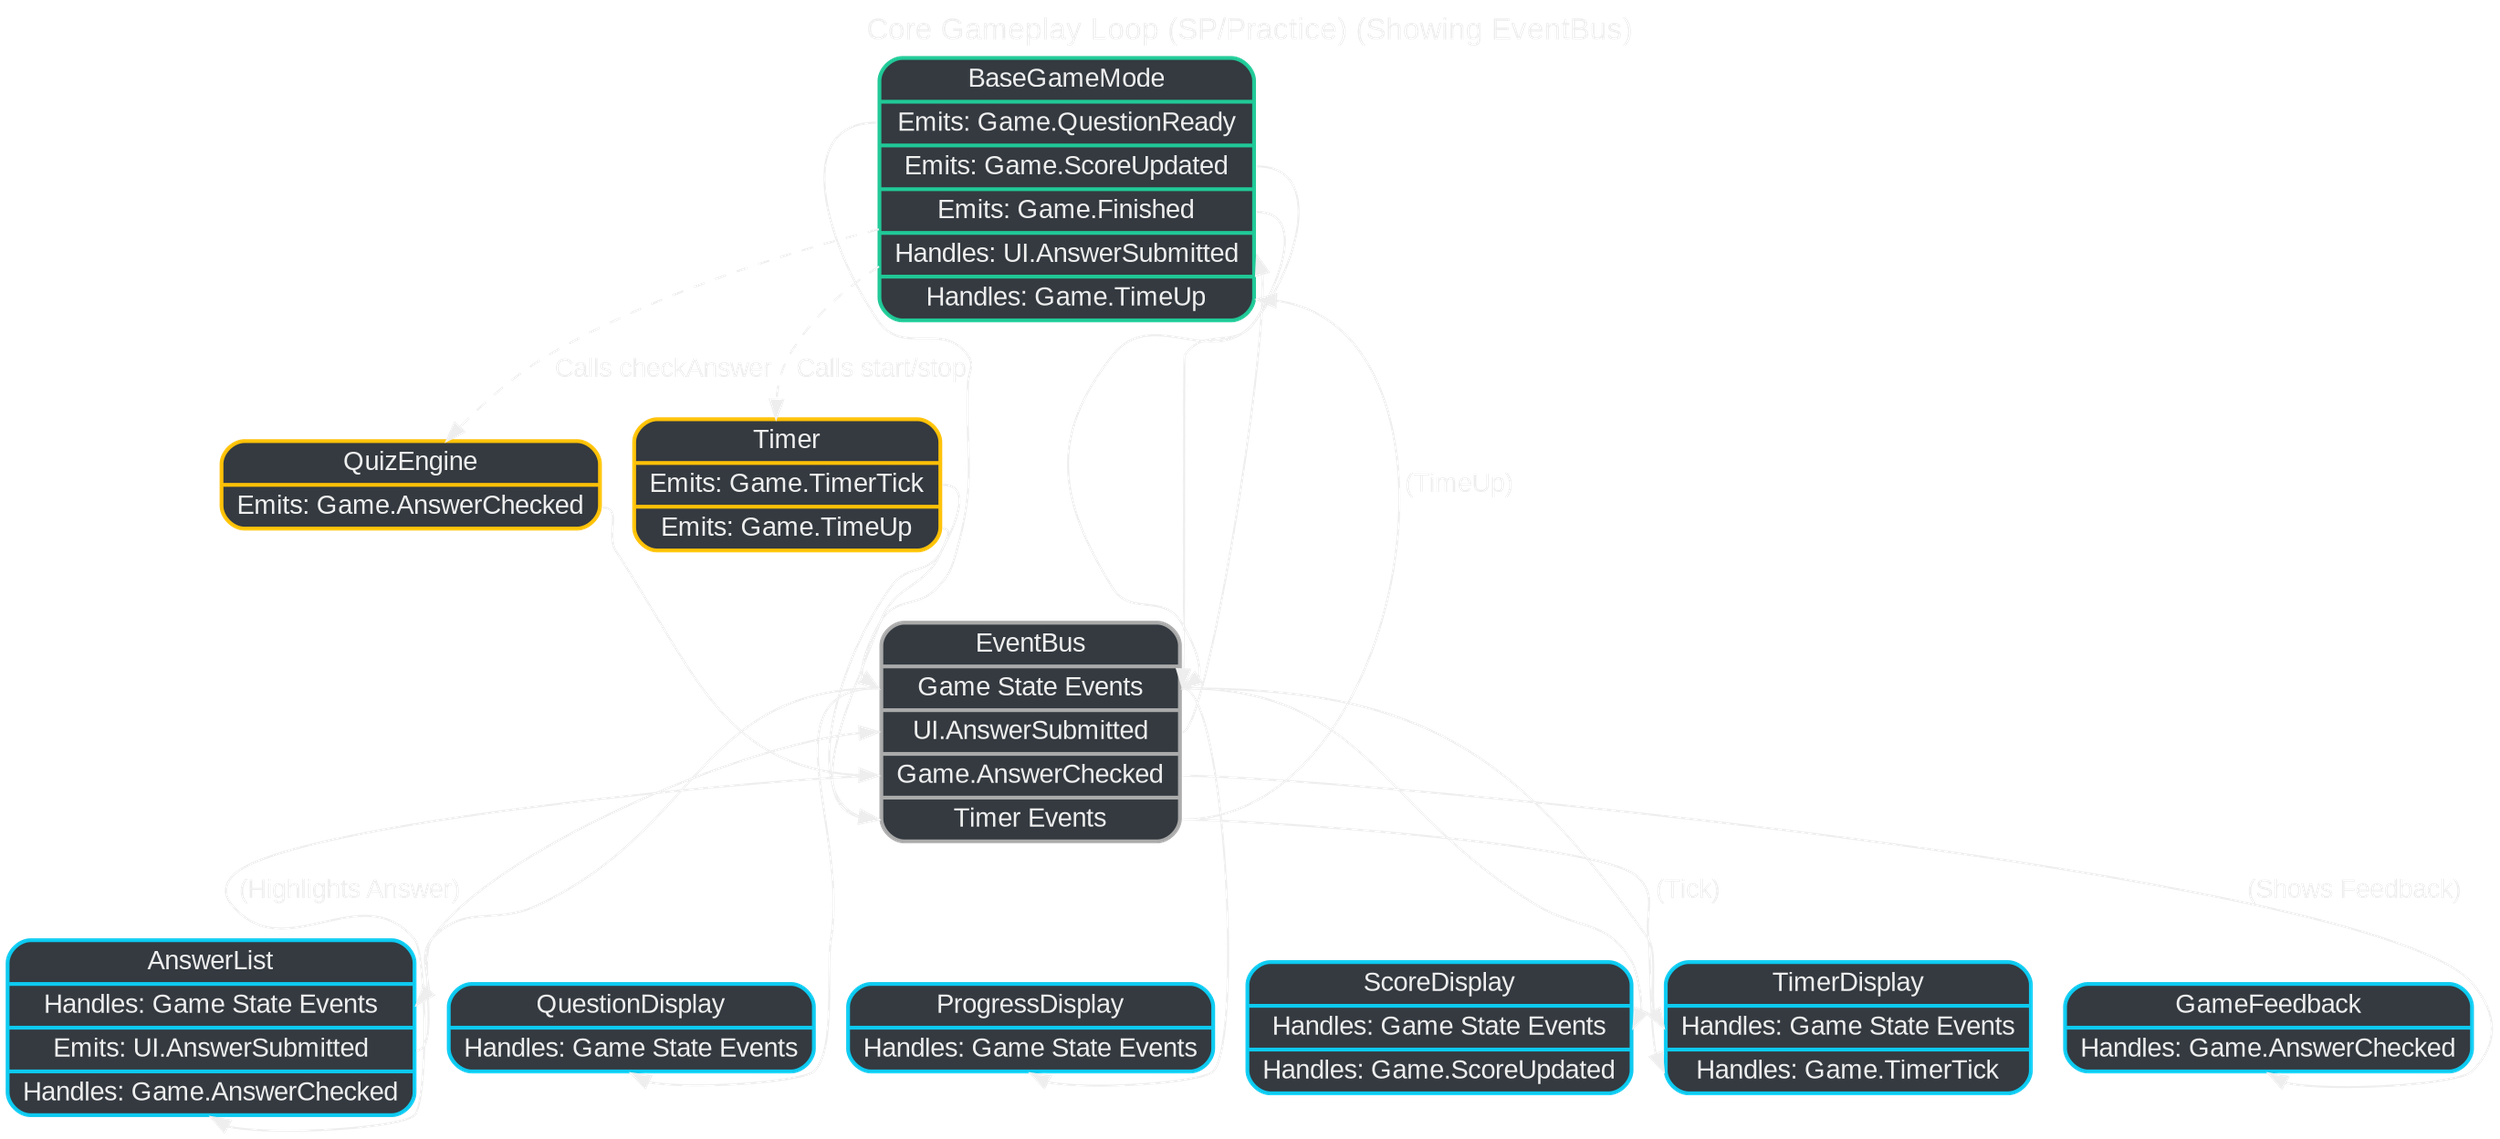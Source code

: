 digraph GameplayLoop_WithBus {
    rankdir=TD;
    sep="0.6";
    overlap=false;
    bgcolor="transparent";
    fontname="Arial";
    node [shape=box, style="rounded,filled", fontcolor="#eeeeee", color="#eeeeee", fontname="Arial"];
    edge [fontcolor="#eeeeee", color="#eeeeee", fontname="Arial"];
    graph [label="Core Gameplay Loop (SP/Practice) (Showing EventBus)", labelloc=t, fontsize=16, fontcolor="#eeeeee"];

    // Node Styles (Dark fill, specific border remains)
    BaseGameMode [shape="record", fillcolor="#343a40", color="#20c997", penwidth=2,
                  label="{ BaseGameMode | {<emits_qready> Emits: Game.QuestionReady} | {<emits_score> Emits: Game.ScoreUpdated} | {<emits_finish> Emits: Game.Finished} | {<handles_ui> Handles: UI.AnswerSubmitted} | {<handles_timer> Handles: Game.TimeUp} }"]; // Specific emits
    QuizEngine [shape="record", fillcolor="#343a40", color="#ffc107", penwidth=2,
                label="{ QuizEngine | {<emits_logic> Emits: Game.AnswerChecked} }"]; // Specific emit
    Timer [shape="record", fillcolor="#343a40", color="#ffc107", penwidth=2,
           label="{ Timer | {<emits_tick> Emits: Game.TimerTick} | {<emits_timeup> Emits: Game.TimeUp} }"]; // Specific emits
    QuestionDisplayComponent [shape="record", fillcolor="#343a40", color="#0dcaf0", penwidth=2,
                              label="{ QuestionDisplay | {<handles_state> Handles: Game State Events} }"]; // Handles grouped event
    AnswerListComponent [shape="record", fillcolor="#343a40", color="#0dcaf0", penwidth=2,
                         label="{ AnswerList | {<handles_state> Handles: Game State Events} | {<emits_ui> Emits: UI.AnswerSubmitted} | {<handles_logic> Handles: Game.AnswerChecked} }"]; // Handles grouped state
    ProgressDisplayComponent [shape="record", fillcolor="#343a40", color="#0dcaf0", penwidth=2,
                              label="{ ProgressDisplay | {<handles_state> Handles: Game State Events} }"]; // Handles grouped event
    ScoreDisplayComponent [shape="record", fillcolor="#343a40", color="#0dcaf0", penwidth=2,
                         label="{ ScoreDisplay | {<handles_state> Handles: Game State Events} | {<handles_score> Handles: Game.ScoreUpdated} }"]; // Handles grouped state, maybe specific score?
    TimerDisplayComponent [shape="record", fillcolor="#343a40", color="#0dcaf0", penwidth=2,
                           label="{ TimerDisplay | {<handles_state> Handles: Game State Events} | {<handles_timer> Handles: Game.TimerTick} }"]; // Handles grouped state, specific tick
    GameFeedbackComponent [shape="record", fillcolor="#343a40", color="#0dcaf0", penwidth=2,
                           label="{ GameFeedback | {<handles_logic> Handles: Game.AnswerChecked} }"];

    // EventBus: Grouped events for gameplay
    EventBus [shape="record", fillcolor="#343a40", color="#aaaaaa", penwidth=2,
              label="{ EventBus | {<evState> Game State Events} | {<evUI> UI.AnswerSubmitted} | {<evLogic> Game.AnswerChecked} | {<evTimer> Timer Events} }"]; // Uses specific event names in ports

    // 1. Game Flow Events -> Port evState (Specific Events feeding Grouped Port)
    BaseGameMode:emits_qready -> EventBus:evState; BaseGameMode:emits_score -> EventBus:evState; BaseGameMode:emits_finish -> EventBus:evState;
    // Port evState -> Listeners (Handles Grouped Event)
    EventBus:evState -> QuestionDisplayComponent:handles_state; EventBus:evState -> AnswerListComponent:handles_state; EventBus:evState -> ProgressDisplayComponent:handles_state; EventBus:evState -> ScoreDisplayComponent:handles_state; EventBus:evState -> TimerDisplayComponent:handles_state;
    // Specific Score Update Handling (Alternative/Addition)
    // BaseGameMode:emits_score -> EventBus:evScore; EventBus:evScore -> ScoreDisplayComponent:handles_score;

    // 2. User Interaction -> Port evUI (Specific Event)
    AnswerListComponent:emits_ui -> EventBus:evUI;
    // Port evUI -> Listener (Handles Specific Event)
    EventBus:evUI -> BaseGameMode:handles_ui;

    // 3. Answer Processing -> Port evLogic (Direct Call + Specific Event)
    BaseGameMode -> QuizEngine [label=" Calls checkAnswer", style=dashed];
    QuizEngine:emits_logic -> EventBus:evLogic;
    // Port evLogic -> Listeners (Handles Specific Event)
    EventBus:evLogic -> GameFeedbackComponent:handles_logic [label=" (Shows Feedback)"];
    EventBus:evLogic -> AnswerListComponent:handles_logic [label=" (Highlights Answer)"];

    // 4. Timer -> Port evTimer (Direct Call + Specific Events feeding Grouped Port)
    BaseGameMode -> Timer [label=" Calls start/stop", style=dashed];
    Timer:emits_tick -> EventBus:evTimer; Timer:emits_timeup -> EventBus:evTimer;
    // Port evTimer -> Listeners (Handles Grouped/Specific Events)
    EventBus:evTimer -> TimerDisplayComponent:handles_timer [label=" (Tick)"];
    EventBus:evTimer -> BaseGameMode:handles_timer [label=" (TimeUp)"];
} 